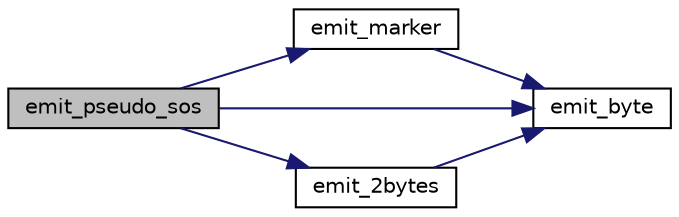 digraph "emit_pseudo_sos"
{
 // LATEX_PDF_SIZE
  bgcolor="transparent";
  edge [fontname="Helvetica",fontsize="10",labelfontname="Helvetica",labelfontsize="10"];
  node [fontname="Helvetica",fontsize="10",shape=record];
  rankdir="LR";
  Node153 [label="emit_pseudo_sos",height=0.2,width=0.4,color="black", fillcolor="grey75", style="filled", fontcolor="black",tooltip=" "];
  Node153 -> Node154 [color="midnightblue",fontsize="10",style="solid",fontname="Helvetica"];
  Node154 [label="emit_marker",height=0.2,width=0.4,color="black",URL="$jcmarker_8c.html#ac0f824579de49431507514270155e053",tooltip=" "];
  Node154 -> Node155 [color="midnightblue",fontsize="10",style="solid",fontname="Helvetica"];
  Node155 [label="emit_byte",height=0.2,width=0.4,color="black",URL="$jcmarker_8c.html#a08eca462b2b57f23ee007a57a39dbded",tooltip=" "];
  Node153 -> Node156 [color="midnightblue",fontsize="10",style="solid",fontname="Helvetica"];
  Node156 [label="emit_2bytes",height=0.2,width=0.4,color="black",URL="$jcmarker_8c.html#ab1f72cd7a3d8f4b5679ddc051e44ad17",tooltip=" "];
  Node156 -> Node155 [color="midnightblue",fontsize="10",style="solid",fontname="Helvetica"];
  Node153 -> Node155 [color="midnightblue",fontsize="10",style="solid",fontname="Helvetica"];
}
